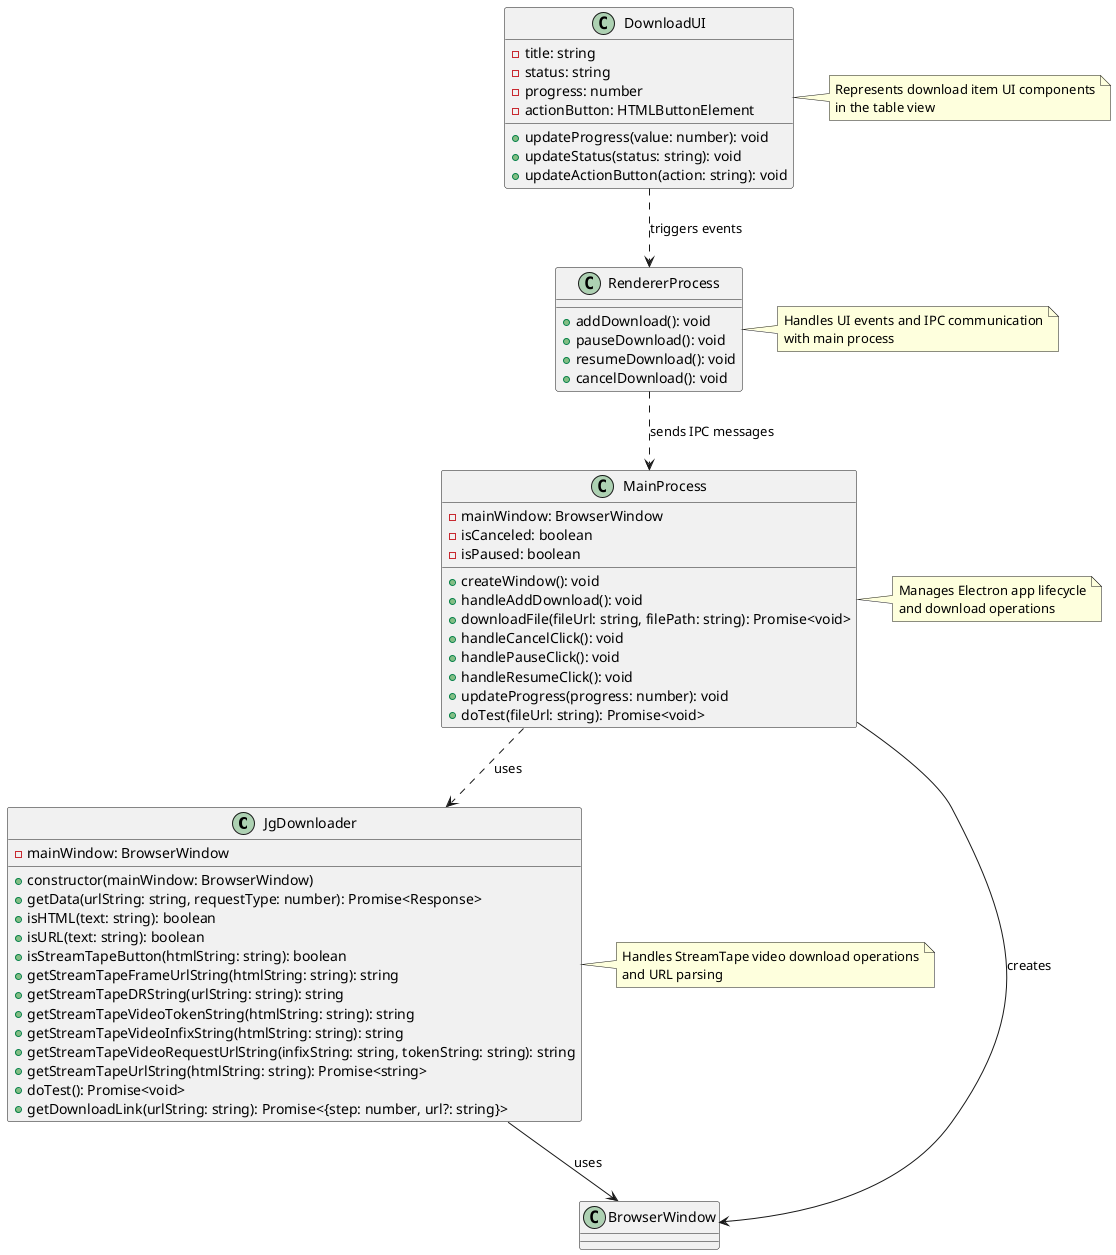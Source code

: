 @startuml JgDownloaderClassDiagram

class JgDownloader {
  - mainWindow: BrowserWindow
  + constructor(mainWindow: BrowserWindow)
  + getData(urlString: string, requestType: number): Promise<Response>
  + isHTML(text: string): boolean
  + isURL(text: string): boolean
  + isStreamTapeButton(htmlString: string): boolean
  + getStreamTapeFrameUrlString(htmlString: string): string
  + getStreamTapeDRString(urlString: string): string
  + getStreamTapeVideoTokenString(htmlString: string): string
  + getStreamTapeVideoInfixString(htmlString: string): string
  + getStreamTapeVideoRequestUrlString(infixString: string, tokenString: string): string
  + getStreamTapeUrlString(htmlString: string): Promise<string>
  + doTest(): Promise<void>
  + getDownloadLink(urlString: string): Promise<{step: number, url?: string}>
}

class MainProcess {
  - mainWindow: BrowserWindow
  - isCanceled: boolean
  - isPaused: boolean
  + createWindow(): void
  + handleAddDownload(): void
  + downloadFile(fileUrl: string, filePath: string): Promise<void>
  + handleCancelClick(): void
  + handlePauseClick(): void
  + handleResumeClick(): void
  + updateProgress(progress: number): void
  + doTest(fileUrl: string): Promise<void>
}

class RendererProcess {
  + addDownload(): void
  + pauseDownload(): void
  + resumeDownload(): void
  + cancelDownload(): void
}

class DownloadUI {
  - title: string
  - status: string
  - progress: number
  - actionButton: HTMLButtonElement
  + updateProgress(value: number): void
  + updateStatus(status: string): void
  + updateActionButton(action: string): void
}

class BrowserWindow {
}

MainProcess --> BrowserWindow : creates
JgDownloader --> BrowserWindow : uses
MainProcess ..> JgDownloader : uses
RendererProcess ..> MainProcess : sends IPC messages
DownloadUI ..> RendererProcess : triggers events

note right of JgDownloader
  Handles StreamTape video download operations
  and URL parsing
end note

note right of MainProcess
  Manages Electron app lifecycle
  and download operations
end note

note right of RendererProcess
  Handles UI events and IPC communication
  with main process
end note

note right of DownloadUI
  Represents download item UI components
  in the table view
end note

@enduml